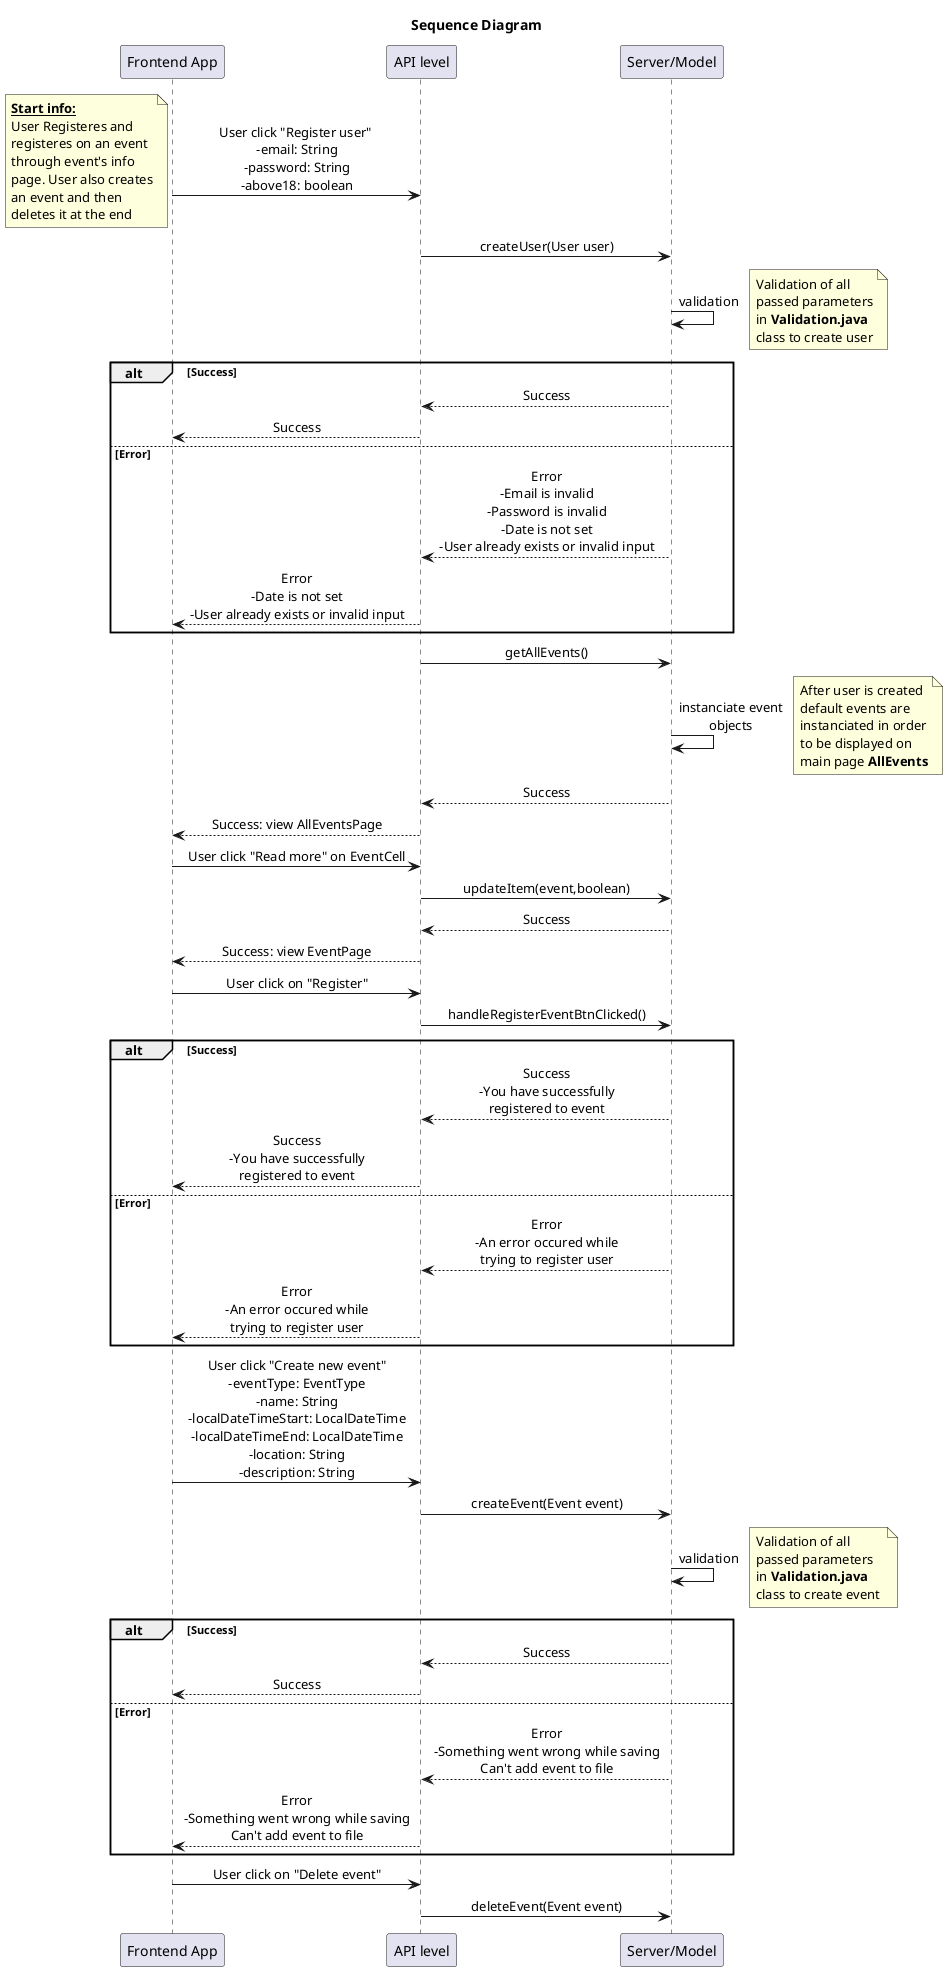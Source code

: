 @startuml Sequence Diagram - Register user and register events
title Sequence Diagram 

skinparam SequenceMessageAlignment center
participant "Frontend App" order 1
participant "API level" order 2
participant "Server/Model" order 3

"Frontend App" -> "API level" : User click "Register user" \n-email: String\n-password: String\n-above18: boolean

note left 
    **__Start info:__**
    User Registeres and
    registeres on an event
    through event's info
    page. User also creates
    an event and then 
    deletes it at the end
end note 

"API level" -> "Server/Model" : createUser(User user)
"Server/Model" -> "Server/Model" : validation

note right 
    Validation of all
    passed parameters
    in **Validation.java**
    class to create user
end note

alt Success
"API level" <-- "Server/Model" : Success
"Frontend App" <-- "API level" : Success
else Error
"API level" <-- "Server/Model" : Error\n-Email is invalid\n-Password is invalid\n-Date is not set\n-User already exists or invalid input
"Frontend App" <-- "API level" : Error\n-Date is not set\n-User already exists or invalid input
end

"API level" -> "Server/Model" : getAllEvents()
"Server/Model" -> "Server/Model" : instanciate event\nobjects

note right 
    After user is created
    default events are 
    instanciated in order
    to be displayed on 
    main page **AllEvents**
end note

"API level" <-- "Server/Model" : Success
"Frontend App" <-- "API level" : Success: view AllEventsPage
"Frontend App" -> "API level" : User click "Read more" on EventCell
"API level" -> "Server/Model" : updateItem(event,boolean)
"API level" <-- "Server/Model" : Success
"Frontend App" <-- "API level" : Success: view EventPage
"Frontend App" -> "API level" : User click on "Register"
"API level" -> "Server/Model" : handleRegisterEventBtnClicked()

alt Success
"API level" <-- "Server/Model" : Success\n-You have successfully\nregistered to event
"Frontend App" <-- "API level" : Success\n-You have successfully\nregistered to event
else Error
"API level" <-- "Server/Model" : Error\n-An error occured while\ntrying to register user
"Frontend App" <-- "API level" : Error\n-An error occured while\ntrying to register user
end

"Frontend App" -> "API level" : User click "Create new event"\n-eventType: EventType\n-name: String\n-localDateTimeStart: LocalDateTime\n-localDateTimeEnd: LocalDateTime\n-location: String\n-description: String
"API level" -> "Server/Model" : createEvent(Event event)
"Server/Model" -> "Server/Model" : validation

note right 
    Validation of all
    passed parameters
    in **Validation.java**
    class to create event 
end note

alt Success
"API level" <-- "Server/Model" : Success
"Frontend App" <-- "API level" : Success
else Error
"API level" <-- "Server/Model" : Error\n-Something went wrong while saving\nCan't add event to file
"Frontend App" <-- "API level" : Error\n-Something went wrong while saving\nCan't add event to file
end

"Frontend App" -> "API level" : User click on "Delete event"
"API level" -> "Server/Model" : deleteEvent(Event event)
@enduml